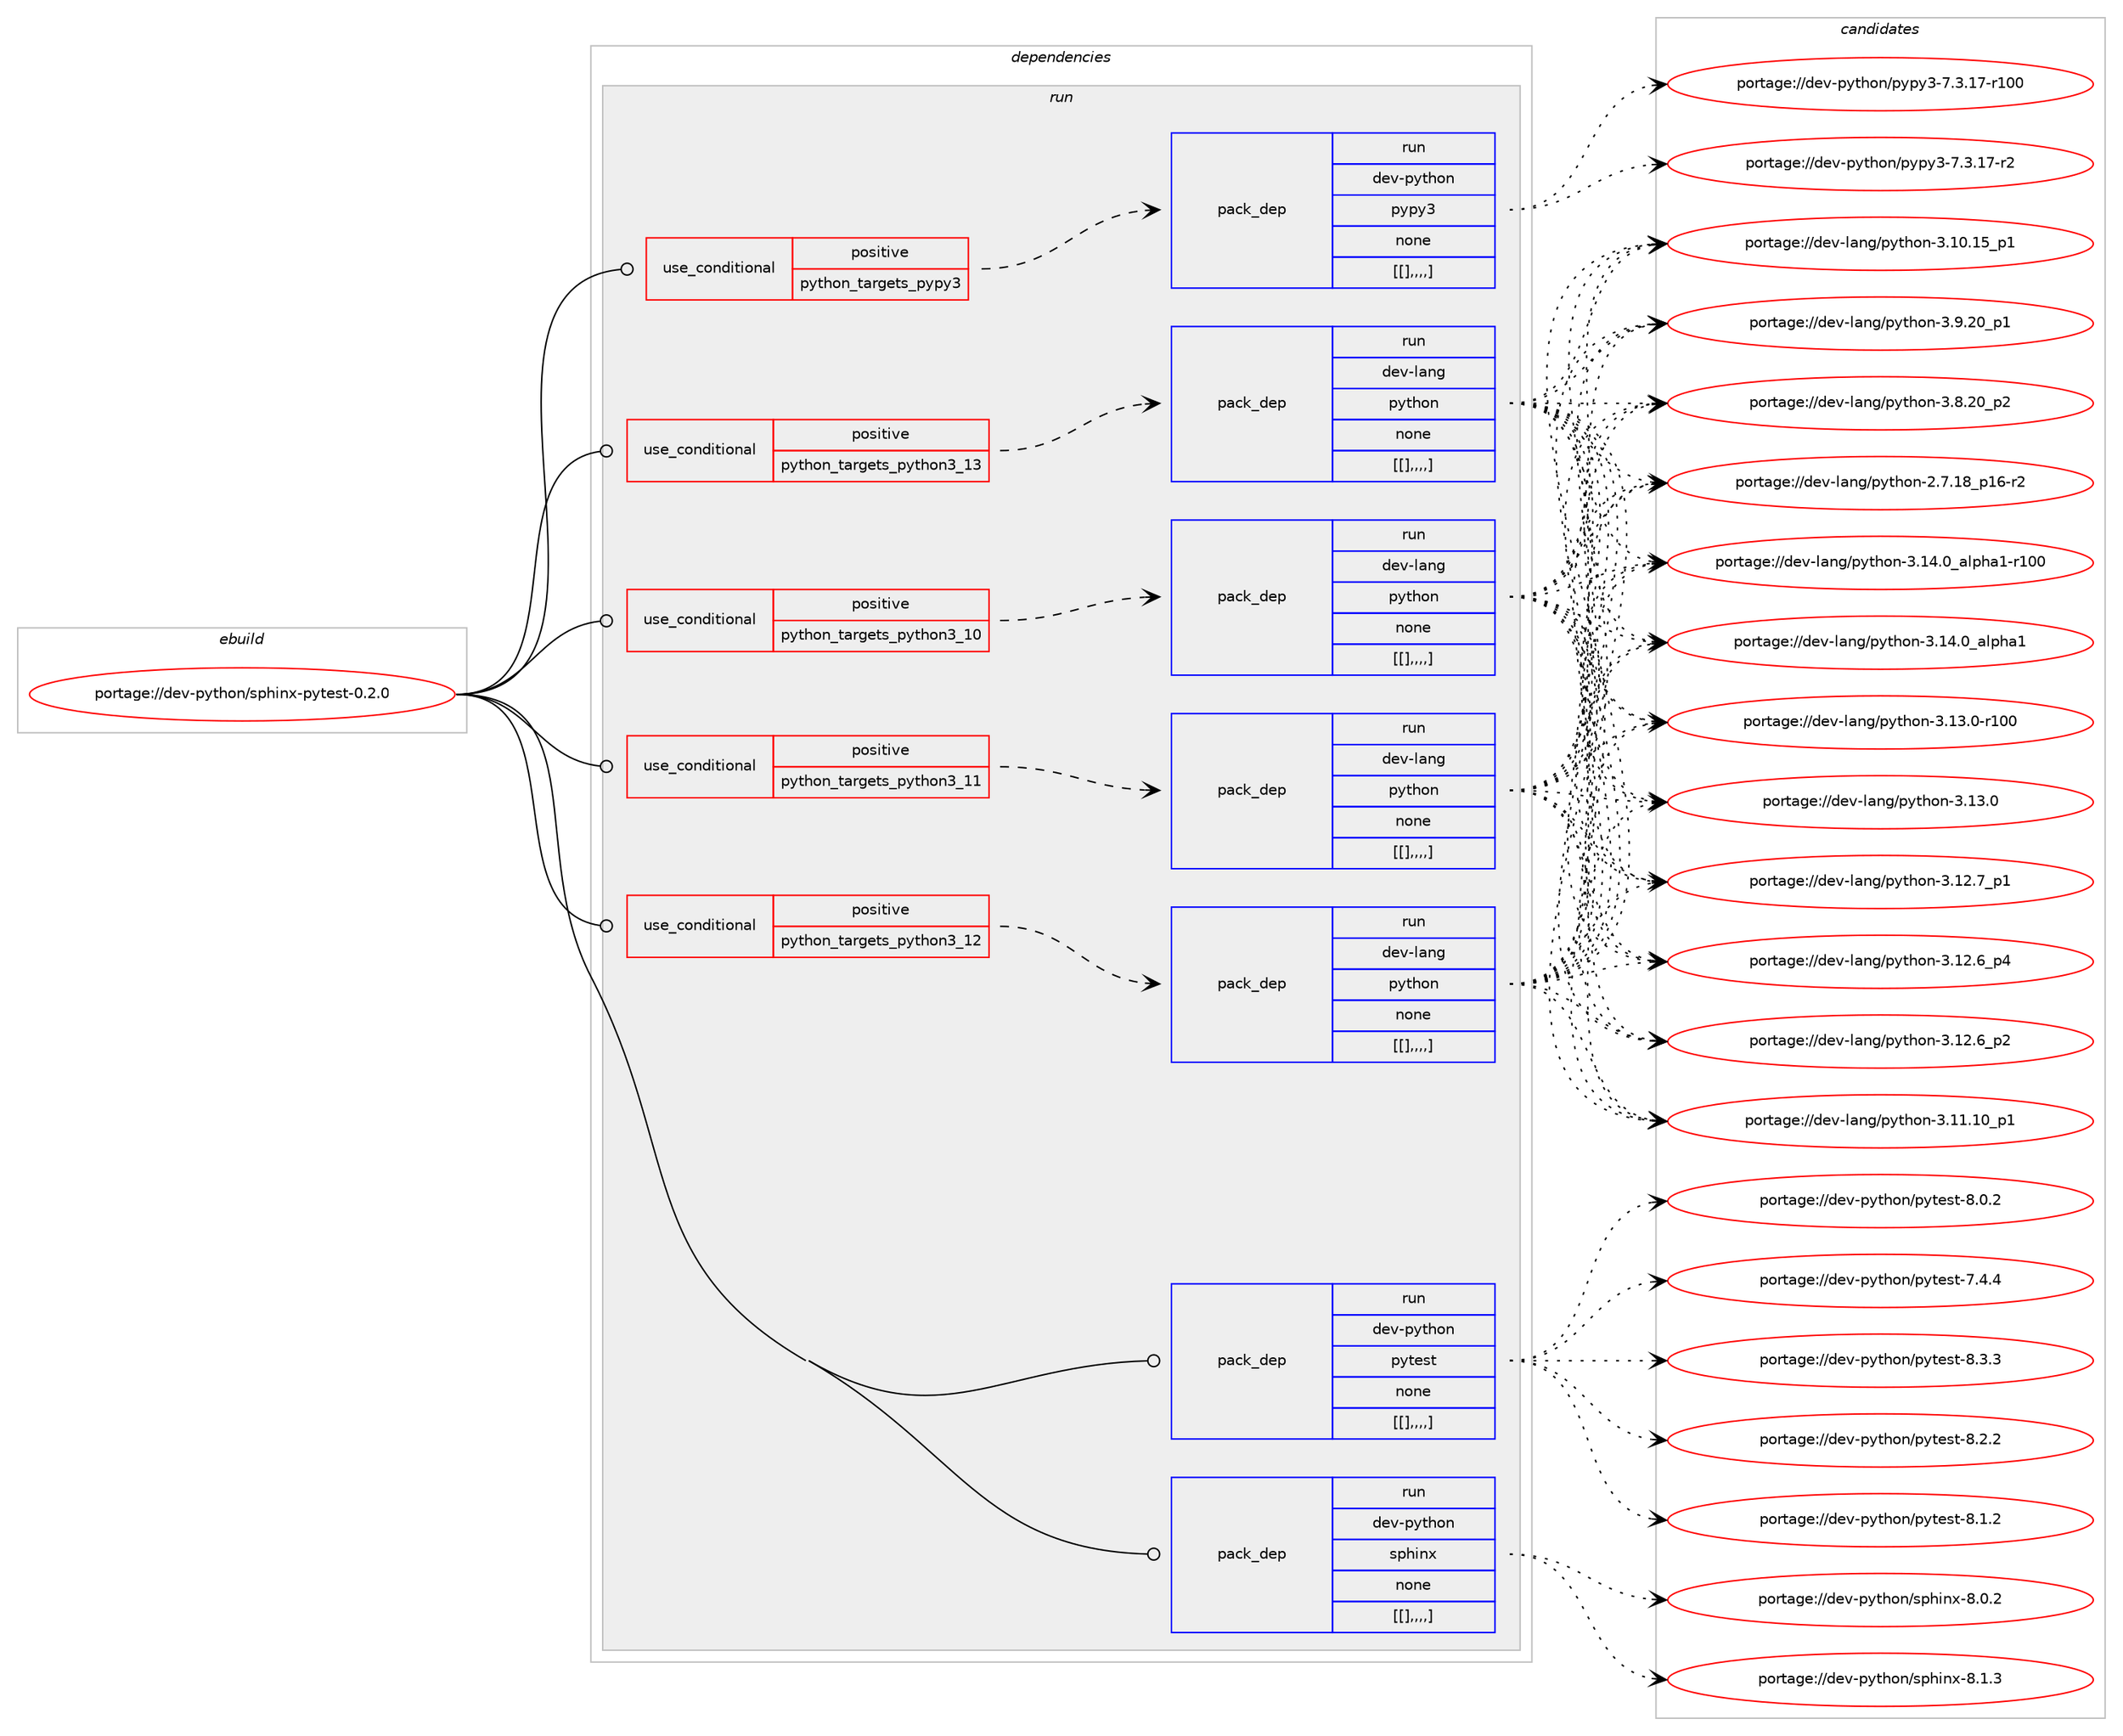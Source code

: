 digraph prolog {

# *************
# Graph options
# *************

newrank=true;
concentrate=true;
compound=true;
graph [rankdir=LR,fontname=Helvetica,fontsize=10,ranksep=1.5];#, ranksep=2.5, nodesep=0.2];
edge  [arrowhead=vee];
node  [fontname=Helvetica,fontsize=10];

# **********
# The ebuild
# **********

subgraph cluster_leftcol {
color=gray;
label=<<i>ebuild</i>>;
id [label="portage://dev-python/sphinx-pytest-0.2.0", color=red, width=4, href="../dev-python/sphinx-pytest-0.2.0.svg"];
}

# ****************
# The dependencies
# ****************

subgraph cluster_midcol {
color=gray;
label=<<i>dependencies</i>>;
subgraph cluster_compile {
fillcolor="#eeeeee";
style=filled;
label=<<i>compile</i>>;
}
subgraph cluster_compileandrun {
fillcolor="#eeeeee";
style=filled;
label=<<i>compile and run</i>>;
}
subgraph cluster_run {
fillcolor="#eeeeee";
style=filled;
label=<<i>run</i>>;
subgraph cond42712 {
dependency171095 [label=<<TABLE BORDER="0" CELLBORDER="1" CELLSPACING="0" CELLPADDING="4"><TR><TD ROWSPAN="3" CELLPADDING="10">use_conditional</TD></TR><TR><TD>positive</TD></TR><TR><TD>python_targets_pypy3</TD></TR></TABLE>>, shape=none, color=red];
subgraph pack127042 {
dependency171098 [label=<<TABLE BORDER="0" CELLBORDER="1" CELLSPACING="0" CELLPADDING="4" WIDTH="220"><TR><TD ROWSPAN="6" CELLPADDING="30">pack_dep</TD></TR><TR><TD WIDTH="110">run</TD></TR><TR><TD>dev-python</TD></TR><TR><TD>pypy3</TD></TR><TR><TD>none</TD></TR><TR><TD>[[],,,,]</TD></TR></TABLE>>, shape=none, color=blue];
}
dependency171095:e -> dependency171098:w [weight=20,style="dashed",arrowhead="vee"];
}
id:e -> dependency171095:w [weight=20,style="solid",arrowhead="odot"];
subgraph cond42720 {
dependency171119 [label=<<TABLE BORDER="0" CELLBORDER="1" CELLSPACING="0" CELLPADDING="4"><TR><TD ROWSPAN="3" CELLPADDING="10">use_conditional</TD></TR><TR><TD>positive</TD></TR><TR><TD>python_targets_python3_10</TD></TR></TABLE>>, shape=none, color=red];
subgraph pack127067 {
dependency171139 [label=<<TABLE BORDER="0" CELLBORDER="1" CELLSPACING="0" CELLPADDING="4" WIDTH="220"><TR><TD ROWSPAN="6" CELLPADDING="30">pack_dep</TD></TR><TR><TD WIDTH="110">run</TD></TR><TR><TD>dev-lang</TD></TR><TR><TD>python</TD></TR><TR><TD>none</TD></TR><TR><TD>[[],,,,]</TD></TR></TABLE>>, shape=none, color=blue];
}
dependency171119:e -> dependency171139:w [weight=20,style="dashed",arrowhead="vee"];
}
id:e -> dependency171119:w [weight=20,style="solid",arrowhead="odot"];
subgraph cond42753 {
dependency171199 [label=<<TABLE BORDER="0" CELLBORDER="1" CELLSPACING="0" CELLPADDING="4"><TR><TD ROWSPAN="3" CELLPADDING="10">use_conditional</TD></TR><TR><TD>positive</TD></TR><TR><TD>python_targets_python3_11</TD></TR></TABLE>>, shape=none, color=red];
subgraph pack127106 {
dependency171226 [label=<<TABLE BORDER="0" CELLBORDER="1" CELLSPACING="0" CELLPADDING="4" WIDTH="220"><TR><TD ROWSPAN="6" CELLPADDING="30">pack_dep</TD></TR><TR><TD WIDTH="110">run</TD></TR><TR><TD>dev-lang</TD></TR><TR><TD>python</TD></TR><TR><TD>none</TD></TR><TR><TD>[[],,,,]</TD></TR></TABLE>>, shape=none, color=blue];
}
dependency171199:e -> dependency171226:w [weight=20,style="dashed",arrowhead="vee"];
}
id:e -> dependency171199:w [weight=20,style="solid",arrowhead="odot"];
subgraph cond42776 {
dependency171231 [label=<<TABLE BORDER="0" CELLBORDER="1" CELLSPACING="0" CELLPADDING="4"><TR><TD ROWSPAN="3" CELLPADDING="10">use_conditional</TD></TR><TR><TD>positive</TD></TR><TR><TD>python_targets_python3_12</TD></TR></TABLE>>, shape=none, color=red];
subgraph pack127112 {
dependency171275 [label=<<TABLE BORDER="0" CELLBORDER="1" CELLSPACING="0" CELLPADDING="4" WIDTH="220"><TR><TD ROWSPAN="6" CELLPADDING="30">pack_dep</TD></TR><TR><TD WIDTH="110">run</TD></TR><TR><TD>dev-lang</TD></TR><TR><TD>python</TD></TR><TR><TD>none</TD></TR><TR><TD>[[],,,,]</TD></TR></TABLE>>, shape=none, color=blue];
}
dependency171231:e -> dependency171275:w [weight=20,style="dashed",arrowhead="vee"];
}
id:e -> dependency171231:w [weight=20,style="solid",arrowhead="odot"];
subgraph cond42801 {
dependency171291 [label=<<TABLE BORDER="0" CELLBORDER="1" CELLSPACING="0" CELLPADDING="4"><TR><TD ROWSPAN="3" CELLPADDING="10">use_conditional</TD></TR><TR><TD>positive</TD></TR><TR><TD>python_targets_python3_13</TD></TR></TABLE>>, shape=none, color=red];
subgraph pack127169 {
dependency171395 [label=<<TABLE BORDER="0" CELLBORDER="1" CELLSPACING="0" CELLPADDING="4" WIDTH="220"><TR><TD ROWSPAN="6" CELLPADDING="30">pack_dep</TD></TR><TR><TD WIDTH="110">run</TD></TR><TR><TD>dev-lang</TD></TR><TR><TD>python</TD></TR><TR><TD>none</TD></TR><TR><TD>[[],,,,]</TD></TR></TABLE>>, shape=none, color=blue];
}
dependency171291:e -> dependency171395:w [weight=20,style="dashed",arrowhead="vee"];
}
id:e -> dependency171291:w [weight=20,style="solid",arrowhead="odot"];
subgraph pack127215 {
dependency171401 [label=<<TABLE BORDER="0" CELLBORDER="1" CELLSPACING="0" CELLPADDING="4" WIDTH="220"><TR><TD ROWSPAN="6" CELLPADDING="30">pack_dep</TD></TR><TR><TD WIDTH="110">run</TD></TR><TR><TD>dev-python</TD></TR><TR><TD>pytest</TD></TR><TR><TD>none</TD></TR><TR><TD>[[],,,,]</TD></TR></TABLE>>, shape=none, color=blue];
}
id:e -> dependency171401:w [weight=20,style="solid",arrowhead="odot"];
subgraph pack127241 {
dependency171473 [label=<<TABLE BORDER="0" CELLBORDER="1" CELLSPACING="0" CELLPADDING="4" WIDTH="220"><TR><TD ROWSPAN="6" CELLPADDING="30">pack_dep</TD></TR><TR><TD WIDTH="110">run</TD></TR><TR><TD>dev-python</TD></TR><TR><TD>sphinx</TD></TR><TR><TD>none</TD></TR><TR><TD>[[],,,,]</TD></TR></TABLE>>, shape=none, color=blue];
}
id:e -> dependency171473:w [weight=20,style="solid",arrowhead="odot"];
}
}

# **************
# The candidates
# **************

subgraph cluster_choices {
rank=same;
color=gray;
label=<<i>candidates</i>>;

subgraph choice127004 {
color=black;
nodesep=1;
choice100101118451121211161041111104711212111212151455546514649554511450 [label="portage://dev-python/pypy3-7.3.17-r2", color=red, width=4,href="../dev-python/pypy3-7.3.17-r2.svg"];
choice1001011184511212111610411111047112121112121514555465146495545114494848 [label="portage://dev-python/pypy3-7.3.17-r100", color=red, width=4,href="../dev-python/pypy3-7.3.17-r100.svg"];
dependency171098:e -> choice100101118451121211161041111104711212111212151455546514649554511450:w [style=dotted,weight="100"];
dependency171098:e -> choice1001011184511212111610411111047112121112121514555465146495545114494848:w [style=dotted,weight="100"];
}
subgraph choice127014 {
color=black;
nodesep=1;
choice100101118451089711010347112121116104111110455146495246489597108112104974945114494848 [label="portage://dev-lang/python-3.14.0_alpha1-r100", color=red, width=4,href="../dev-lang/python-3.14.0_alpha1-r100.svg"];
choice1001011184510897110103471121211161041111104551464952464895971081121049749 [label="portage://dev-lang/python-3.14.0_alpha1", color=red, width=4,href="../dev-lang/python-3.14.0_alpha1.svg"];
choice1001011184510897110103471121211161041111104551464951464845114494848 [label="portage://dev-lang/python-3.13.0-r100", color=red, width=4,href="../dev-lang/python-3.13.0-r100.svg"];
choice10010111845108971101034711212111610411111045514649514648 [label="portage://dev-lang/python-3.13.0", color=red, width=4,href="../dev-lang/python-3.13.0.svg"];
choice100101118451089711010347112121116104111110455146495046559511249 [label="portage://dev-lang/python-3.12.7_p1", color=red, width=4,href="../dev-lang/python-3.12.7_p1.svg"];
choice100101118451089711010347112121116104111110455146495046549511252 [label="portage://dev-lang/python-3.12.6_p4", color=red, width=4,href="../dev-lang/python-3.12.6_p4.svg"];
choice100101118451089711010347112121116104111110455146495046549511250 [label="portage://dev-lang/python-3.12.6_p2", color=red, width=4,href="../dev-lang/python-3.12.6_p2.svg"];
choice10010111845108971101034711212111610411111045514649494649489511249 [label="portage://dev-lang/python-3.11.10_p1", color=red, width=4,href="../dev-lang/python-3.11.10_p1.svg"];
choice10010111845108971101034711212111610411111045514649484649539511249 [label="portage://dev-lang/python-3.10.15_p1", color=red, width=4,href="../dev-lang/python-3.10.15_p1.svg"];
choice100101118451089711010347112121116104111110455146574650489511249 [label="portage://dev-lang/python-3.9.20_p1", color=red, width=4,href="../dev-lang/python-3.9.20_p1.svg"];
choice100101118451089711010347112121116104111110455146564650489511250 [label="portage://dev-lang/python-3.8.20_p2", color=red, width=4,href="../dev-lang/python-3.8.20_p2.svg"];
choice100101118451089711010347112121116104111110455046554649569511249544511450 [label="portage://dev-lang/python-2.7.18_p16-r2", color=red, width=4,href="../dev-lang/python-2.7.18_p16-r2.svg"];
dependency171139:e -> choice100101118451089711010347112121116104111110455146495246489597108112104974945114494848:w [style=dotted,weight="100"];
dependency171139:e -> choice1001011184510897110103471121211161041111104551464952464895971081121049749:w [style=dotted,weight="100"];
dependency171139:e -> choice1001011184510897110103471121211161041111104551464951464845114494848:w [style=dotted,weight="100"];
dependency171139:e -> choice10010111845108971101034711212111610411111045514649514648:w [style=dotted,weight="100"];
dependency171139:e -> choice100101118451089711010347112121116104111110455146495046559511249:w [style=dotted,weight="100"];
dependency171139:e -> choice100101118451089711010347112121116104111110455146495046549511252:w [style=dotted,weight="100"];
dependency171139:e -> choice100101118451089711010347112121116104111110455146495046549511250:w [style=dotted,weight="100"];
dependency171139:e -> choice10010111845108971101034711212111610411111045514649494649489511249:w [style=dotted,weight="100"];
dependency171139:e -> choice10010111845108971101034711212111610411111045514649484649539511249:w [style=dotted,weight="100"];
dependency171139:e -> choice100101118451089711010347112121116104111110455146574650489511249:w [style=dotted,weight="100"];
dependency171139:e -> choice100101118451089711010347112121116104111110455146564650489511250:w [style=dotted,weight="100"];
dependency171139:e -> choice100101118451089711010347112121116104111110455046554649569511249544511450:w [style=dotted,weight="100"];
}
subgraph choice127034 {
color=black;
nodesep=1;
choice100101118451089711010347112121116104111110455146495246489597108112104974945114494848 [label="portage://dev-lang/python-3.14.0_alpha1-r100", color=red, width=4,href="../dev-lang/python-3.14.0_alpha1-r100.svg"];
choice1001011184510897110103471121211161041111104551464952464895971081121049749 [label="portage://dev-lang/python-3.14.0_alpha1", color=red, width=4,href="../dev-lang/python-3.14.0_alpha1.svg"];
choice1001011184510897110103471121211161041111104551464951464845114494848 [label="portage://dev-lang/python-3.13.0-r100", color=red, width=4,href="../dev-lang/python-3.13.0-r100.svg"];
choice10010111845108971101034711212111610411111045514649514648 [label="portage://dev-lang/python-3.13.0", color=red, width=4,href="../dev-lang/python-3.13.0.svg"];
choice100101118451089711010347112121116104111110455146495046559511249 [label="portage://dev-lang/python-3.12.7_p1", color=red, width=4,href="../dev-lang/python-3.12.7_p1.svg"];
choice100101118451089711010347112121116104111110455146495046549511252 [label="portage://dev-lang/python-3.12.6_p4", color=red, width=4,href="../dev-lang/python-3.12.6_p4.svg"];
choice100101118451089711010347112121116104111110455146495046549511250 [label="portage://dev-lang/python-3.12.6_p2", color=red, width=4,href="../dev-lang/python-3.12.6_p2.svg"];
choice10010111845108971101034711212111610411111045514649494649489511249 [label="portage://dev-lang/python-3.11.10_p1", color=red, width=4,href="../dev-lang/python-3.11.10_p1.svg"];
choice10010111845108971101034711212111610411111045514649484649539511249 [label="portage://dev-lang/python-3.10.15_p1", color=red, width=4,href="../dev-lang/python-3.10.15_p1.svg"];
choice100101118451089711010347112121116104111110455146574650489511249 [label="portage://dev-lang/python-3.9.20_p1", color=red, width=4,href="../dev-lang/python-3.9.20_p1.svg"];
choice100101118451089711010347112121116104111110455146564650489511250 [label="portage://dev-lang/python-3.8.20_p2", color=red, width=4,href="../dev-lang/python-3.8.20_p2.svg"];
choice100101118451089711010347112121116104111110455046554649569511249544511450 [label="portage://dev-lang/python-2.7.18_p16-r2", color=red, width=4,href="../dev-lang/python-2.7.18_p16-r2.svg"];
dependency171226:e -> choice100101118451089711010347112121116104111110455146495246489597108112104974945114494848:w [style=dotted,weight="100"];
dependency171226:e -> choice1001011184510897110103471121211161041111104551464952464895971081121049749:w [style=dotted,weight="100"];
dependency171226:e -> choice1001011184510897110103471121211161041111104551464951464845114494848:w [style=dotted,weight="100"];
dependency171226:e -> choice10010111845108971101034711212111610411111045514649514648:w [style=dotted,weight="100"];
dependency171226:e -> choice100101118451089711010347112121116104111110455146495046559511249:w [style=dotted,weight="100"];
dependency171226:e -> choice100101118451089711010347112121116104111110455146495046549511252:w [style=dotted,weight="100"];
dependency171226:e -> choice100101118451089711010347112121116104111110455146495046549511250:w [style=dotted,weight="100"];
dependency171226:e -> choice10010111845108971101034711212111610411111045514649494649489511249:w [style=dotted,weight="100"];
dependency171226:e -> choice10010111845108971101034711212111610411111045514649484649539511249:w [style=dotted,weight="100"];
dependency171226:e -> choice100101118451089711010347112121116104111110455146574650489511249:w [style=dotted,weight="100"];
dependency171226:e -> choice100101118451089711010347112121116104111110455146564650489511250:w [style=dotted,weight="100"];
dependency171226:e -> choice100101118451089711010347112121116104111110455046554649569511249544511450:w [style=dotted,weight="100"];
}
subgraph choice127043 {
color=black;
nodesep=1;
choice100101118451089711010347112121116104111110455146495246489597108112104974945114494848 [label="portage://dev-lang/python-3.14.0_alpha1-r100", color=red, width=4,href="../dev-lang/python-3.14.0_alpha1-r100.svg"];
choice1001011184510897110103471121211161041111104551464952464895971081121049749 [label="portage://dev-lang/python-3.14.0_alpha1", color=red, width=4,href="../dev-lang/python-3.14.0_alpha1.svg"];
choice1001011184510897110103471121211161041111104551464951464845114494848 [label="portage://dev-lang/python-3.13.0-r100", color=red, width=4,href="../dev-lang/python-3.13.0-r100.svg"];
choice10010111845108971101034711212111610411111045514649514648 [label="portage://dev-lang/python-3.13.0", color=red, width=4,href="../dev-lang/python-3.13.0.svg"];
choice100101118451089711010347112121116104111110455146495046559511249 [label="portage://dev-lang/python-3.12.7_p1", color=red, width=4,href="../dev-lang/python-3.12.7_p1.svg"];
choice100101118451089711010347112121116104111110455146495046549511252 [label="portage://dev-lang/python-3.12.6_p4", color=red, width=4,href="../dev-lang/python-3.12.6_p4.svg"];
choice100101118451089711010347112121116104111110455146495046549511250 [label="portage://dev-lang/python-3.12.6_p2", color=red, width=4,href="../dev-lang/python-3.12.6_p2.svg"];
choice10010111845108971101034711212111610411111045514649494649489511249 [label="portage://dev-lang/python-3.11.10_p1", color=red, width=4,href="../dev-lang/python-3.11.10_p1.svg"];
choice10010111845108971101034711212111610411111045514649484649539511249 [label="portage://dev-lang/python-3.10.15_p1", color=red, width=4,href="../dev-lang/python-3.10.15_p1.svg"];
choice100101118451089711010347112121116104111110455146574650489511249 [label="portage://dev-lang/python-3.9.20_p1", color=red, width=4,href="../dev-lang/python-3.9.20_p1.svg"];
choice100101118451089711010347112121116104111110455146564650489511250 [label="portage://dev-lang/python-3.8.20_p2", color=red, width=4,href="../dev-lang/python-3.8.20_p2.svg"];
choice100101118451089711010347112121116104111110455046554649569511249544511450 [label="portage://dev-lang/python-2.7.18_p16-r2", color=red, width=4,href="../dev-lang/python-2.7.18_p16-r2.svg"];
dependency171275:e -> choice100101118451089711010347112121116104111110455146495246489597108112104974945114494848:w [style=dotted,weight="100"];
dependency171275:e -> choice1001011184510897110103471121211161041111104551464952464895971081121049749:w [style=dotted,weight="100"];
dependency171275:e -> choice1001011184510897110103471121211161041111104551464951464845114494848:w [style=dotted,weight="100"];
dependency171275:e -> choice10010111845108971101034711212111610411111045514649514648:w [style=dotted,weight="100"];
dependency171275:e -> choice100101118451089711010347112121116104111110455146495046559511249:w [style=dotted,weight="100"];
dependency171275:e -> choice100101118451089711010347112121116104111110455146495046549511252:w [style=dotted,weight="100"];
dependency171275:e -> choice100101118451089711010347112121116104111110455146495046549511250:w [style=dotted,weight="100"];
dependency171275:e -> choice10010111845108971101034711212111610411111045514649494649489511249:w [style=dotted,weight="100"];
dependency171275:e -> choice10010111845108971101034711212111610411111045514649484649539511249:w [style=dotted,weight="100"];
dependency171275:e -> choice100101118451089711010347112121116104111110455146574650489511249:w [style=dotted,weight="100"];
dependency171275:e -> choice100101118451089711010347112121116104111110455146564650489511250:w [style=dotted,weight="100"];
dependency171275:e -> choice100101118451089711010347112121116104111110455046554649569511249544511450:w [style=dotted,weight="100"];
}
subgraph choice127051 {
color=black;
nodesep=1;
choice100101118451089711010347112121116104111110455146495246489597108112104974945114494848 [label="portage://dev-lang/python-3.14.0_alpha1-r100", color=red, width=4,href="../dev-lang/python-3.14.0_alpha1-r100.svg"];
choice1001011184510897110103471121211161041111104551464952464895971081121049749 [label="portage://dev-lang/python-3.14.0_alpha1", color=red, width=4,href="../dev-lang/python-3.14.0_alpha1.svg"];
choice1001011184510897110103471121211161041111104551464951464845114494848 [label="portage://dev-lang/python-3.13.0-r100", color=red, width=4,href="../dev-lang/python-3.13.0-r100.svg"];
choice10010111845108971101034711212111610411111045514649514648 [label="portage://dev-lang/python-3.13.0", color=red, width=4,href="../dev-lang/python-3.13.0.svg"];
choice100101118451089711010347112121116104111110455146495046559511249 [label="portage://dev-lang/python-3.12.7_p1", color=red, width=4,href="../dev-lang/python-3.12.7_p1.svg"];
choice100101118451089711010347112121116104111110455146495046549511252 [label="portage://dev-lang/python-3.12.6_p4", color=red, width=4,href="../dev-lang/python-3.12.6_p4.svg"];
choice100101118451089711010347112121116104111110455146495046549511250 [label="portage://dev-lang/python-3.12.6_p2", color=red, width=4,href="../dev-lang/python-3.12.6_p2.svg"];
choice10010111845108971101034711212111610411111045514649494649489511249 [label="portage://dev-lang/python-3.11.10_p1", color=red, width=4,href="../dev-lang/python-3.11.10_p1.svg"];
choice10010111845108971101034711212111610411111045514649484649539511249 [label="portage://dev-lang/python-3.10.15_p1", color=red, width=4,href="../dev-lang/python-3.10.15_p1.svg"];
choice100101118451089711010347112121116104111110455146574650489511249 [label="portage://dev-lang/python-3.9.20_p1", color=red, width=4,href="../dev-lang/python-3.9.20_p1.svg"];
choice100101118451089711010347112121116104111110455146564650489511250 [label="portage://dev-lang/python-3.8.20_p2", color=red, width=4,href="../dev-lang/python-3.8.20_p2.svg"];
choice100101118451089711010347112121116104111110455046554649569511249544511450 [label="portage://dev-lang/python-2.7.18_p16-r2", color=red, width=4,href="../dev-lang/python-2.7.18_p16-r2.svg"];
dependency171395:e -> choice100101118451089711010347112121116104111110455146495246489597108112104974945114494848:w [style=dotted,weight="100"];
dependency171395:e -> choice1001011184510897110103471121211161041111104551464952464895971081121049749:w [style=dotted,weight="100"];
dependency171395:e -> choice1001011184510897110103471121211161041111104551464951464845114494848:w [style=dotted,weight="100"];
dependency171395:e -> choice10010111845108971101034711212111610411111045514649514648:w [style=dotted,weight="100"];
dependency171395:e -> choice100101118451089711010347112121116104111110455146495046559511249:w [style=dotted,weight="100"];
dependency171395:e -> choice100101118451089711010347112121116104111110455146495046549511252:w [style=dotted,weight="100"];
dependency171395:e -> choice100101118451089711010347112121116104111110455146495046549511250:w [style=dotted,weight="100"];
dependency171395:e -> choice10010111845108971101034711212111610411111045514649494649489511249:w [style=dotted,weight="100"];
dependency171395:e -> choice10010111845108971101034711212111610411111045514649484649539511249:w [style=dotted,weight="100"];
dependency171395:e -> choice100101118451089711010347112121116104111110455146574650489511249:w [style=dotted,weight="100"];
dependency171395:e -> choice100101118451089711010347112121116104111110455146564650489511250:w [style=dotted,weight="100"];
dependency171395:e -> choice100101118451089711010347112121116104111110455046554649569511249544511450:w [style=dotted,weight="100"];
}
subgraph choice127057 {
color=black;
nodesep=1;
choice1001011184511212111610411111047112121116101115116455646514651 [label="portage://dev-python/pytest-8.3.3", color=red, width=4,href="../dev-python/pytest-8.3.3.svg"];
choice1001011184511212111610411111047112121116101115116455646504650 [label="portage://dev-python/pytest-8.2.2", color=red, width=4,href="../dev-python/pytest-8.2.2.svg"];
choice1001011184511212111610411111047112121116101115116455646494650 [label="portage://dev-python/pytest-8.1.2", color=red, width=4,href="../dev-python/pytest-8.1.2.svg"];
choice1001011184511212111610411111047112121116101115116455646484650 [label="portage://dev-python/pytest-8.0.2", color=red, width=4,href="../dev-python/pytest-8.0.2.svg"];
choice1001011184511212111610411111047112121116101115116455546524652 [label="portage://dev-python/pytest-7.4.4", color=red, width=4,href="../dev-python/pytest-7.4.4.svg"];
dependency171401:e -> choice1001011184511212111610411111047112121116101115116455646514651:w [style=dotted,weight="100"];
dependency171401:e -> choice1001011184511212111610411111047112121116101115116455646504650:w [style=dotted,weight="100"];
dependency171401:e -> choice1001011184511212111610411111047112121116101115116455646494650:w [style=dotted,weight="100"];
dependency171401:e -> choice1001011184511212111610411111047112121116101115116455646484650:w [style=dotted,weight="100"];
dependency171401:e -> choice1001011184511212111610411111047112121116101115116455546524652:w [style=dotted,weight="100"];
}
subgraph choice127069 {
color=black;
nodesep=1;
choice1001011184511212111610411111047115112104105110120455646494651 [label="portage://dev-python/sphinx-8.1.3", color=red, width=4,href="../dev-python/sphinx-8.1.3.svg"];
choice1001011184511212111610411111047115112104105110120455646484650 [label="portage://dev-python/sphinx-8.0.2", color=red, width=4,href="../dev-python/sphinx-8.0.2.svg"];
dependency171473:e -> choice1001011184511212111610411111047115112104105110120455646494651:w [style=dotted,weight="100"];
dependency171473:e -> choice1001011184511212111610411111047115112104105110120455646484650:w [style=dotted,weight="100"];
}
}

}
